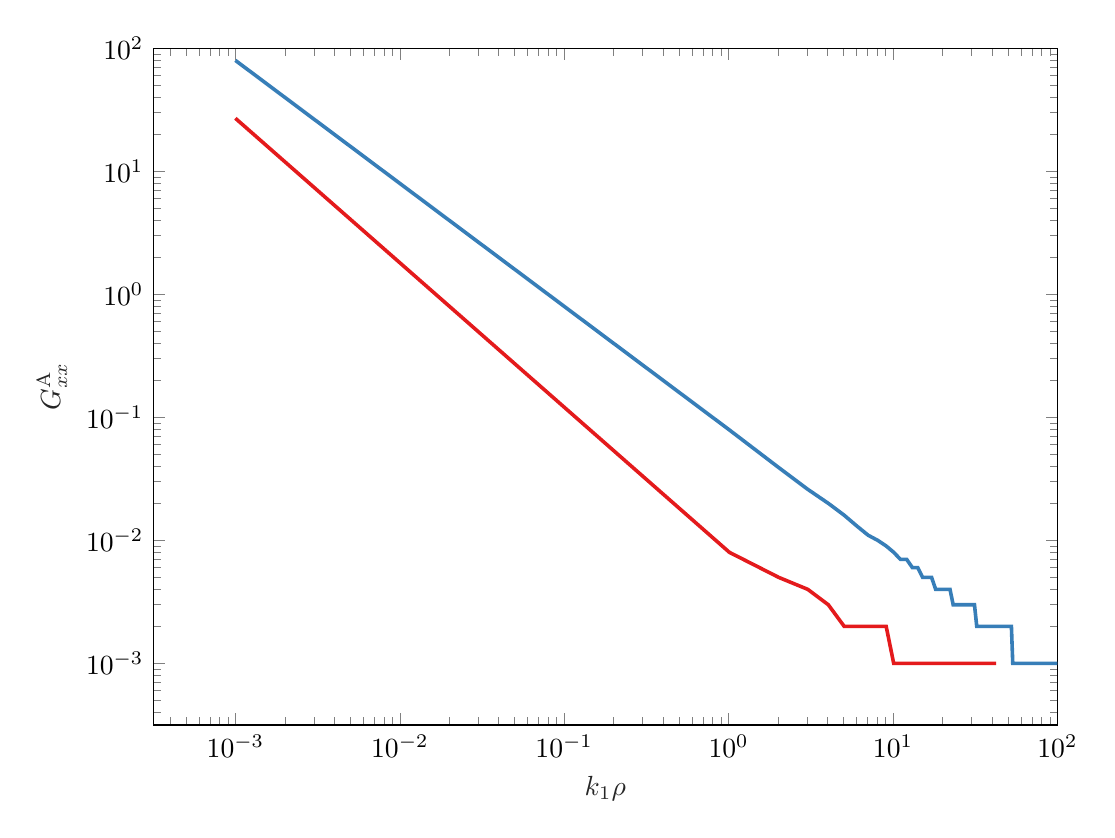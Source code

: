 % This file was created by matlab2tikz.
%
\definecolor{mycolor1}{rgb}{0.894,0.102,0.11}%
\definecolor{mycolor2}{rgb}{0.216,0.494,0.722}%
%
\begin{tikzpicture}

\begin{axis}[%
width=4.521in,
height=3.384in,
at={(0.758in,0.662in)},
scale only axis,
xmode=log,
xmin=0.0,
xmax=100,
xminorticks=true,
xlabel style={font=\color{white!15!black}},
xlabel={$k_1\rho$},
ymode=log,
ymin=0.0,
ymax=100,
yminorticks=true,
ylabel style={font=\color{white!15!black}},
ylabel={$G_{xx}^{\mathrm{A}}$},
axis background/.style={fill=white}
]
\addplot [color=mycolor1, line width=1.3pt, forget plot]
  table[row sep=crcr]{%
0.001	26.929\\
1.011	0.008\\
2.021	0.005\\
3.031	0.004\\
4.041	0.003\\
5.051	0.002\\
6.062	0.002\\
7.072	0.002\\
8.082	0.002\\
9.092	0.002\\
10.102	0.001\\
11.112	0.001\\
12.122	0.001\\
13.132	0.001\\
14.142	0.001\\
15.152	0.001\\
16.162	0.001\\
17.173	0.001\\
18.183	0.001\\
19.193	0.001\\
20.203	0.001\\
21.213	0.001\\
22.223	0.001\\
23.233	0.001\\
24.243	0.001\\
25.253	0.001\\
26.263	0.001\\
27.273	0.001\\
28.284	0.001\\
29.294	0.001\\
30.304	0.001\\
31.314	0.001\\
32.324	0.001\\
33.334	0.001\\
34.344	0.001\\
35.354	0.001\\
36.364	0.001\\
37.374	0.001\\
38.384	0.001\\
39.395	0.001\\
40.405	0.001\\
41.415	0.0\\
42.425	0.001\\
43.435	0.0\\
44.445	0.0\\
45.455	0.0\\
46.465	0.0\\
47.475	0.0\\
48.485	0.0\\
49.495	0.0\\
50.506	0.0\\
51.516	0.0\\
52.526	0.0\\
53.536	0.0\\
54.546	0.0\\
55.556	0.0\\
56.566	0.0\\
57.576	0.0\\
58.586	0.0\\
59.596	0.0\\
60.606	0.0\\
61.617	0.0\\
62.627	0.0\\
63.637	0.0\\
64.647	0.0\\
65.657	0.0\\
66.667	0.0\\
67.677	0.0\\
68.687	0.0\\
69.697	0.0\\
70.707	0.0\\
71.717	0.0\\
72.728	0.0\\
73.738	0.0\\
74.748	0.0\\
75.758	0.0\\
76.768	0.0\\
77.778	0.0\\
78.788	0.0\\
79.798	0.0\\
80.808	0.0\\
81.818	0.0\\
82.828	0.0\\
83.839	0.0\\
84.849	0.0\\
85.859	0.0\\
86.869	0.0\\
87.879	0.0\\
88.889	0.0\\
89.899	0.0\\
90.909	0.0\\
91.919	0.0\\
92.929	0.0\\
93.939	0.0\\
94.95	0.0\\
95.96	0.0\\
96.97	0.0\\
97.98	0.0\\
98.99	0.0\\
100	0.0\\
};
\addplot [color=mycolor2, line width=1.3pt, forget plot]
  table[row sep=crcr]{%
0.001	79.577\\
1.011	0.079\\
2.021	0.039\\
3.031	0.026\\
4.041	0.02\\
5.051	0.016\\
6.062	0.013\\
7.072	0.011\\
8.082	0.01\\
9.092	0.009\\
10.102	0.008\\
11.112	0.007\\
12.122	0.007\\
13.132	0.006\\
14.142	0.006\\
15.152	0.005\\
16.162	0.005\\
17.173	0.005\\
18.183	0.004\\
19.193	0.004\\
20.203	0.004\\
21.213	0.004\\
22.223	0.004\\
23.233	0.003\\
24.243	0.003\\
25.253	0.003\\
26.263	0.003\\
27.273	0.003\\
28.284	0.003\\
29.294	0.003\\
30.304	0.003\\
31.314	0.003\\
32.324	0.002\\
33.334	0.002\\
34.344	0.002\\
35.354	0.002\\
36.364	0.002\\
37.374	0.002\\
38.384	0.002\\
39.395	0.002\\
40.405	0.002\\
41.415	0.002\\
42.425	0.002\\
43.435	0.002\\
44.445	0.002\\
45.455	0.002\\
46.465	0.002\\
47.475	0.002\\
48.485	0.002\\
49.495	0.002\\
50.506	0.002\\
51.516	0.002\\
52.526	0.002\\
53.536	0.001\\
54.546	0.001\\
55.556	0.001\\
56.566	0.001\\
57.576	0.001\\
58.586	0.001\\
59.596	0.001\\
60.606	0.001\\
61.617	0.001\\
62.627	0.001\\
63.637	0.001\\
64.647	0.001\\
65.657	0.001\\
66.667	0.001\\
67.677	0.001\\
68.687	0.001\\
69.697	0.001\\
70.707	0.001\\
71.717	0.001\\
72.728	0.001\\
73.738	0.001\\
74.748	0.001\\
75.758	0.001\\
76.768	0.001\\
77.778	0.001\\
78.788	0.001\\
79.798	0.001\\
80.808	0.001\\
81.818	0.001\\
82.828	0.001\\
83.839	0.001\\
84.849	0.001\\
85.859	0.001\\
86.869	0.001\\
87.879	0.001\\
88.889	0.001\\
89.899	0.001\\
90.909	0.001\\
91.919	0.001\\
92.929	0.001\\
93.939	0.001\\
94.95	0.001\\
95.96	0.001\\
96.97	0.001\\
97.98	0.001\\
98.99	0.001\\
100	0.001\\
};
\end{axis}
\end{tikzpicture}%
